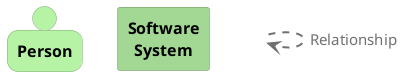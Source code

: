 @startuml
set separator none

skinparam {
  shadowing false
  arrowFontSize 15
  defaultTextAlignment center
  wrapWidth 100
  maxMessageSize 100
}
hide stereotype

skinparam rectangle<<_transparent>> {
  BorderColor transparent
  BackgroundColor transparent
  FontColor transparent
}

skinparam person<<1>> {
  BackgroundColor #b6f3a4
  FontColor #000000
  BorderColor #7faa72
}
person "==Person" <<1>>

skinparam rectangle<<2>> {
  BackgroundColor #a3d794
  FontColor #000000
  BorderColor #729667
}
rectangle "==Software System" <<2>>

rectangle "." <<_transparent>> as 3
3 .[#707070,thickness=2].> 3 : "<color:#707070>Relationship"


@enduml